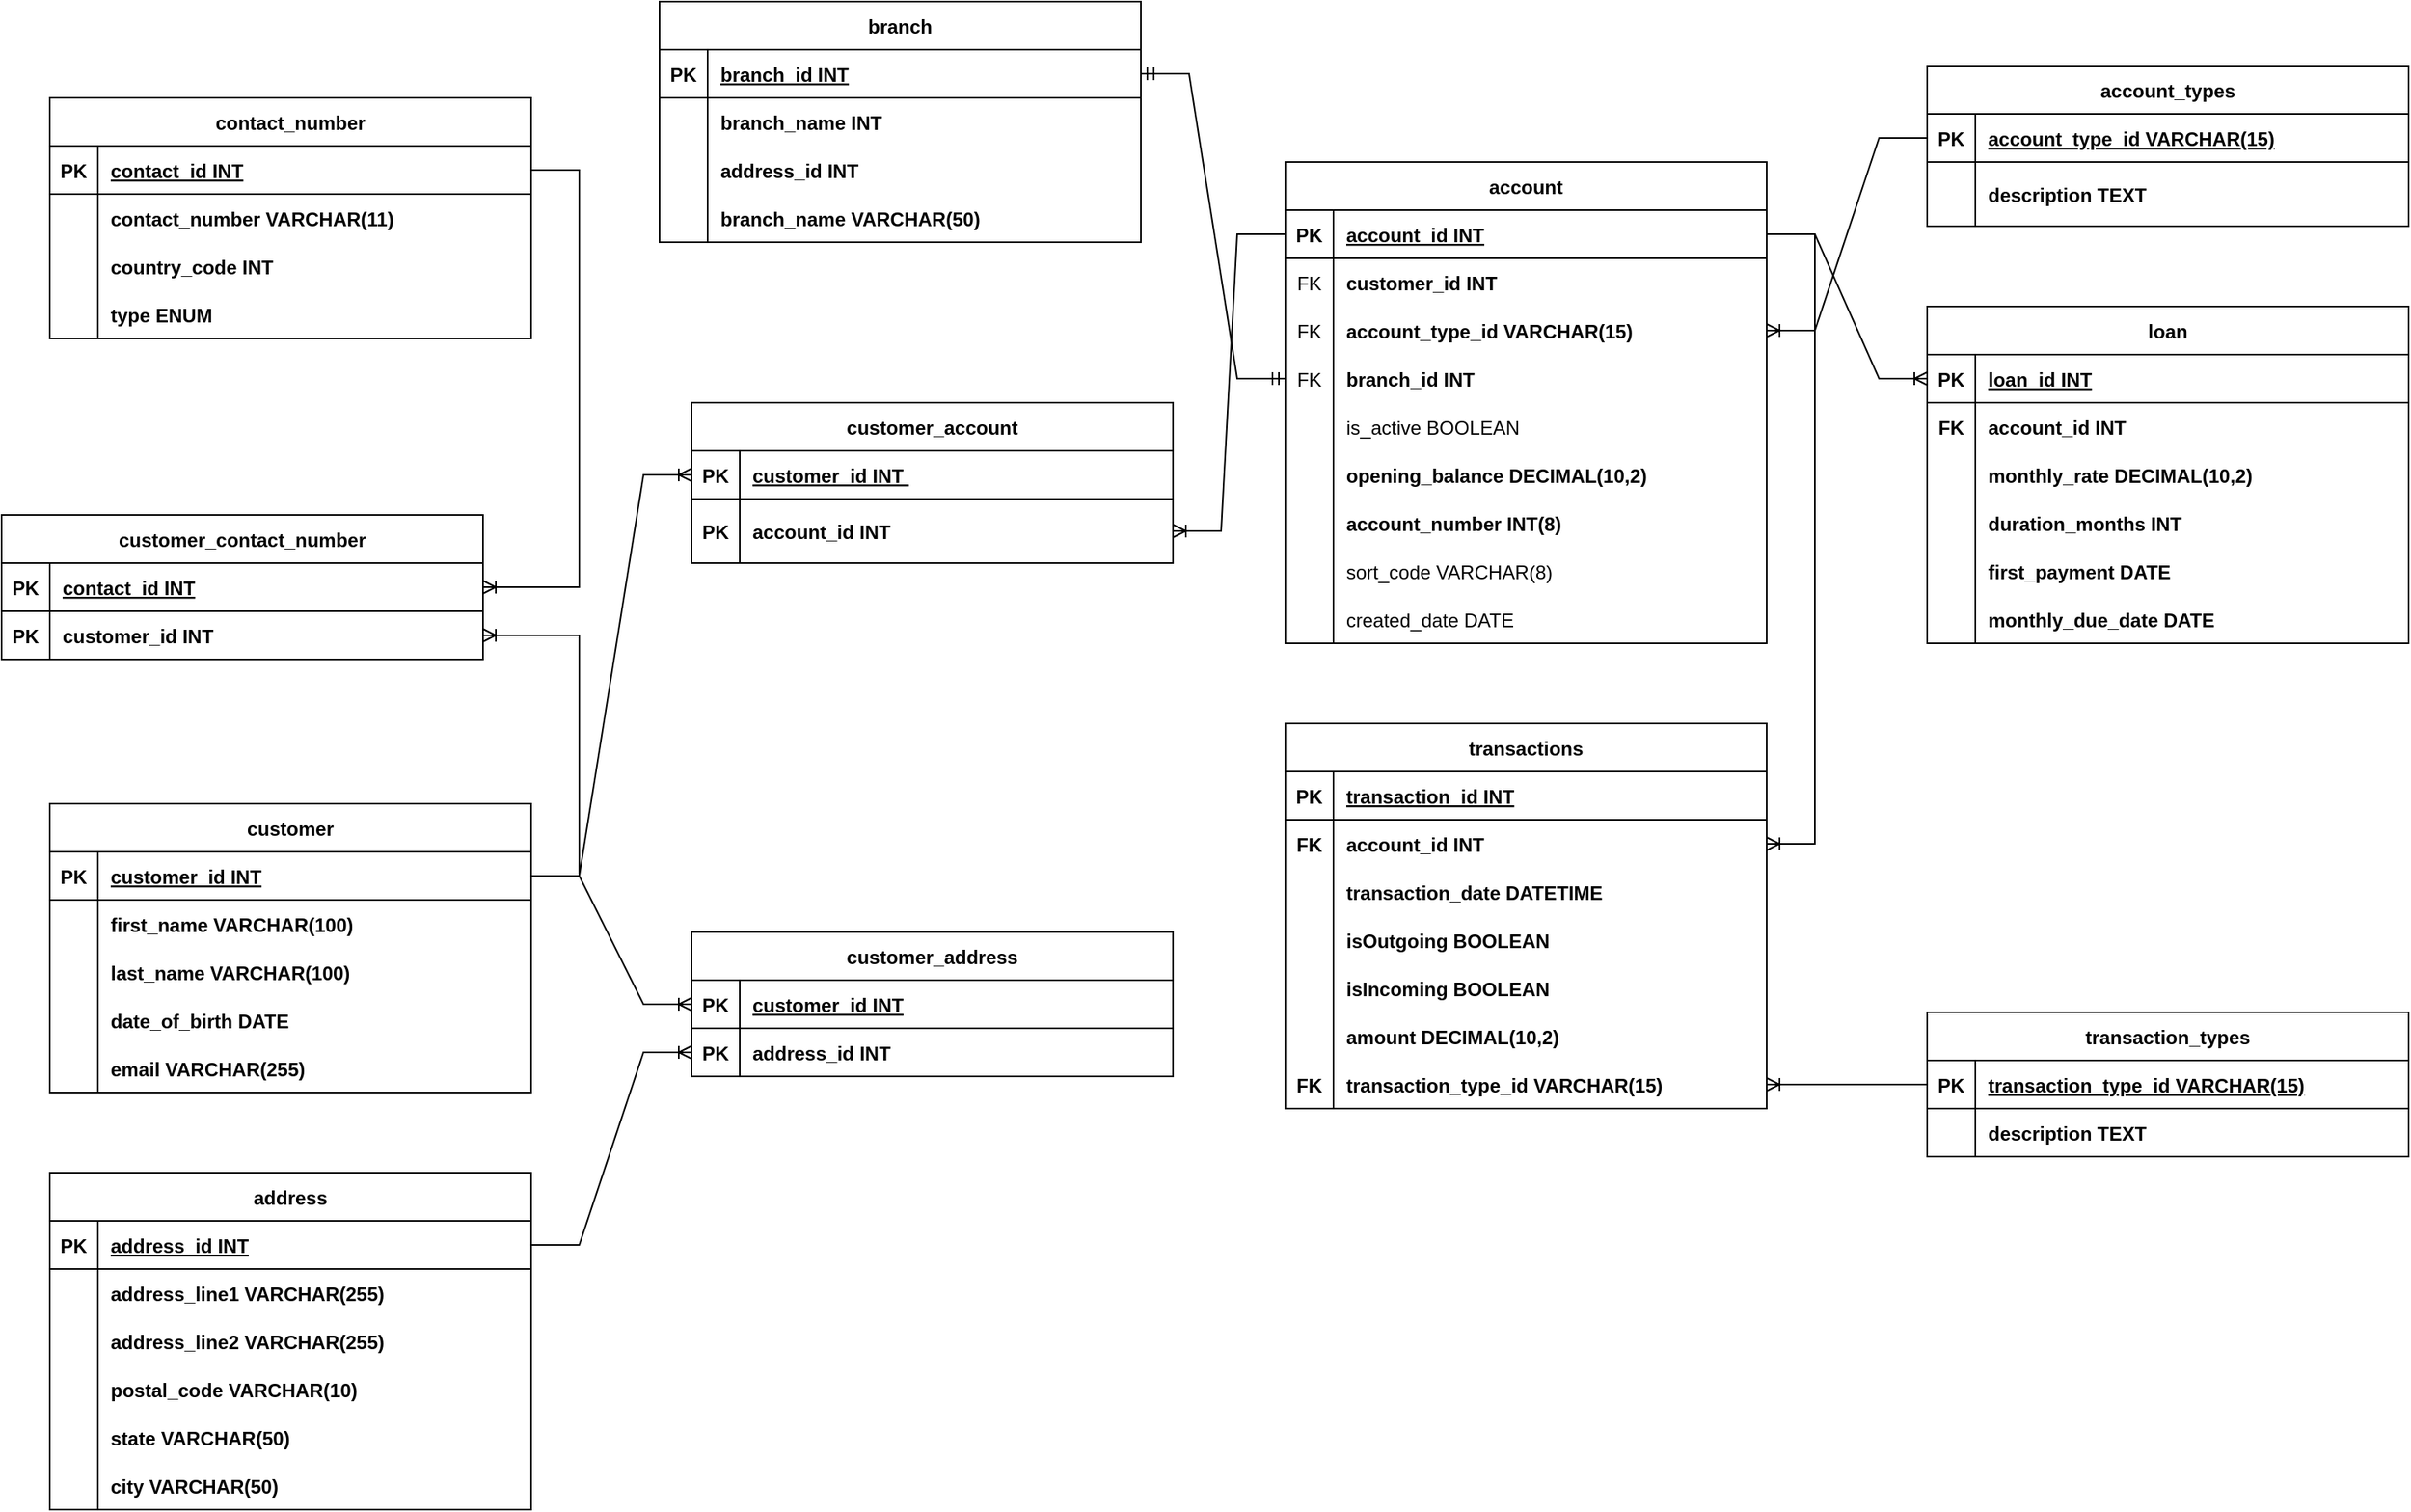 <mxfile version="15.8.7" type="device"><diagram id="R2lEEEUBdFMjLlhIrx00" name="Page-1"><mxGraphModel dx="1240" dy="844" grid="1" gridSize="10" guides="1" tooltips="1" connect="1" arrows="1" fold="1" page="1" pageScale="1" pageWidth="1654" pageHeight="1169" math="0" shadow="0" extFonts="Permanent Marker^https://fonts.googleapis.com/css?family=Permanent+Marker"><root><mxCell id="0"/><mxCell id="1" parent="0"/><mxCell id="C-vyLk0tnHw3VtMMgP7b-23" value="branch" style="shape=table;startSize=30;container=1;collapsible=1;childLayout=tableLayout;fixedRows=1;rowLines=0;fontStyle=1;align=center;resizeLast=1;" parent="1" vertex="1"><mxGeometry x="500" y="40" width="300" height="150" as="geometry"/></mxCell><mxCell id="C-vyLk0tnHw3VtMMgP7b-24" value="" style="shape=partialRectangle;collapsible=0;dropTarget=0;pointerEvents=0;fillColor=none;points=[[0,0.5],[1,0.5]];portConstraint=eastwest;top=0;left=0;right=0;bottom=1;" parent="C-vyLk0tnHw3VtMMgP7b-23" vertex="1"><mxGeometry y="30" width="300" height="30" as="geometry"/></mxCell><mxCell id="C-vyLk0tnHw3VtMMgP7b-25" value="PK" style="shape=partialRectangle;overflow=hidden;connectable=0;fillColor=none;top=0;left=0;bottom=0;right=0;fontStyle=1;" parent="C-vyLk0tnHw3VtMMgP7b-24" vertex="1"><mxGeometry width="30.0" height="30" as="geometry"><mxRectangle width="30.0" height="30" as="alternateBounds"/></mxGeometry></mxCell><mxCell id="C-vyLk0tnHw3VtMMgP7b-26" value="branch_id INT" style="shape=partialRectangle;overflow=hidden;connectable=0;fillColor=none;top=0;left=0;bottom=0;right=0;align=left;spacingLeft=6;fontStyle=5;" parent="C-vyLk0tnHw3VtMMgP7b-24" vertex="1"><mxGeometry x="30.0" width="270.0" height="30" as="geometry"><mxRectangle width="270.0" height="30" as="alternateBounds"/></mxGeometry></mxCell><mxCell id="C-vyLk0tnHw3VtMMgP7b-27" value="" style="shape=partialRectangle;collapsible=0;dropTarget=0;pointerEvents=0;fillColor=none;points=[[0,0.5],[1,0.5]];portConstraint=eastwest;top=0;left=0;right=0;bottom=0;" parent="C-vyLk0tnHw3VtMMgP7b-23" vertex="1"><mxGeometry y="60" width="300" height="30" as="geometry"/></mxCell><mxCell id="C-vyLk0tnHw3VtMMgP7b-28" value="" style="shape=partialRectangle;overflow=hidden;connectable=0;fillColor=none;top=0;left=0;bottom=0;right=0;" parent="C-vyLk0tnHw3VtMMgP7b-27" vertex="1"><mxGeometry width="30.0" height="30" as="geometry"><mxRectangle width="30.0" height="30" as="alternateBounds"/></mxGeometry></mxCell><mxCell id="C-vyLk0tnHw3VtMMgP7b-29" value="branch_name INT" style="shape=partialRectangle;overflow=hidden;connectable=0;fillColor=none;top=0;left=0;bottom=0;right=0;align=left;spacingLeft=6;fontStyle=1" parent="C-vyLk0tnHw3VtMMgP7b-27" vertex="1"><mxGeometry x="30.0" width="270.0" height="30" as="geometry"><mxRectangle width="270.0" height="30" as="alternateBounds"/></mxGeometry></mxCell><mxCell id="UVij-oTpsw21iwRwwOI3-15" value="" style="shape=partialRectangle;collapsible=0;dropTarget=0;pointerEvents=0;fillColor=none;points=[[0,0.5],[1,0.5]];portConstraint=eastwest;top=0;left=0;right=0;bottom=0;" parent="C-vyLk0tnHw3VtMMgP7b-23" vertex="1"><mxGeometry y="90" width="300" height="30" as="geometry"/></mxCell><mxCell id="UVij-oTpsw21iwRwwOI3-16" value="" style="shape=partialRectangle;overflow=hidden;connectable=0;fillColor=none;top=0;left=0;bottom=0;right=0;" parent="UVij-oTpsw21iwRwwOI3-15" vertex="1"><mxGeometry width="30.0" height="30" as="geometry"><mxRectangle width="30.0" height="30" as="alternateBounds"/></mxGeometry></mxCell><mxCell id="UVij-oTpsw21iwRwwOI3-17" value="address_id INT" style="shape=partialRectangle;overflow=hidden;connectable=0;fillColor=none;top=0;left=0;bottom=0;right=0;align=left;spacingLeft=6;fontStyle=1" parent="UVij-oTpsw21iwRwwOI3-15" vertex="1"><mxGeometry x="30.0" width="270.0" height="30" as="geometry"><mxRectangle width="270.0" height="30" as="alternateBounds"/></mxGeometry></mxCell><mxCell id="UVij-oTpsw21iwRwwOI3-18" value="" style="shape=partialRectangle;collapsible=0;dropTarget=0;pointerEvents=0;fillColor=none;points=[[0,0.5],[1,0.5]];portConstraint=eastwest;top=0;left=0;right=0;bottom=0;" parent="C-vyLk0tnHw3VtMMgP7b-23" vertex="1"><mxGeometry y="120" width="300" height="30" as="geometry"/></mxCell><mxCell id="UVij-oTpsw21iwRwwOI3-19" value="" style="shape=partialRectangle;overflow=hidden;connectable=0;fillColor=none;top=0;left=0;bottom=0;right=0;" parent="UVij-oTpsw21iwRwwOI3-18" vertex="1"><mxGeometry width="30.0" height="30" as="geometry"><mxRectangle width="30.0" height="30" as="alternateBounds"/></mxGeometry></mxCell><mxCell id="UVij-oTpsw21iwRwwOI3-20" value="branch_name VARCHAR(50)" style="shape=partialRectangle;overflow=hidden;connectable=0;fillColor=none;top=0;left=0;bottom=0;right=0;align=left;spacingLeft=6;fontStyle=1" parent="UVij-oTpsw21iwRwwOI3-18" vertex="1"><mxGeometry x="30.0" width="270.0" height="30" as="geometry"><mxRectangle width="270.0" height="30" as="alternateBounds"/></mxGeometry></mxCell><mxCell id="UVij-oTpsw21iwRwwOI3-47" value="customer" style="shape=table;startSize=30;container=1;collapsible=1;childLayout=tableLayout;fixedRows=1;rowLines=0;fontStyle=1;align=center;resizeLast=1;" parent="1" vertex="1"><mxGeometry x="120" y="540" width="300" height="180" as="geometry"/></mxCell><mxCell id="UVij-oTpsw21iwRwwOI3-48" value="" style="shape=partialRectangle;collapsible=0;dropTarget=0;pointerEvents=0;fillColor=none;top=0;left=0;bottom=1;right=0;points=[[0,0.5],[1,0.5]];portConstraint=eastwest;" parent="UVij-oTpsw21iwRwwOI3-47" vertex="1"><mxGeometry y="30" width="300" height="30" as="geometry"/></mxCell><mxCell id="UVij-oTpsw21iwRwwOI3-49" value="PK" style="shape=partialRectangle;connectable=0;fillColor=none;top=0;left=0;bottom=0;right=0;fontStyle=1;overflow=hidden;" parent="UVij-oTpsw21iwRwwOI3-48" vertex="1"><mxGeometry width="30" height="30" as="geometry"><mxRectangle width="30" height="30" as="alternateBounds"/></mxGeometry></mxCell><mxCell id="UVij-oTpsw21iwRwwOI3-50" value="customer_id INT" style="shape=partialRectangle;connectable=0;fillColor=none;top=0;left=0;bottom=0;right=0;align=left;spacingLeft=6;fontStyle=5;overflow=hidden;" parent="UVij-oTpsw21iwRwwOI3-48" vertex="1"><mxGeometry x="30" width="270" height="30" as="geometry"><mxRectangle width="270" height="30" as="alternateBounds"/></mxGeometry></mxCell><mxCell id="UVij-oTpsw21iwRwwOI3-51" value="" style="shape=partialRectangle;collapsible=0;dropTarget=0;pointerEvents=0;fillColor=none;top=0;left=0;bottom=0;right=0;points=[[0,0.5],[1,0.5]];portConstraint=eastwest;" parent="UVij-oTpsw21iwRwwOI3-47" vertex="1"><mxGeometry y="60" width="300" height="30" as="geometry"/></mxCell><mxCell id="UVij-oTpsw21iwRwwOI3-52" value="" style="shape=partialRectangle;connectable=0;fillColor=none;top=0;left=0;bottom=0;right=0;editable=1;overflow=hidden;" parent="UVij-oTpsw21iwRwwOI3-51" vertex="1"><mxGeometry width="30" height="30" as="geometry"><mxRectangle width="30" height="30" as="alternateBounds"/></mxGeometry></mxCell><mxCell id="UVij-oTpsw21iwRwwOI3-53" value="first_name VARCHAR(100)" style="shape=partialRectangle;connectable=0;fillColor=none;top=0;left=0;bottom=0;right=0;align=left;spacingLeft=6;overflow=hidden;fontStyle=1" parent="UVij-oTpsw21iwRwwOI3-51" vertex="1"><mxGeometry x="30" width="270" height="30" as="geometry"><mxRectangle width="270" height="30" as="alternateBounds"/></mxGeometry></mxCell><mxCell id="UVij-oTpsw21iwRwwOI3-54" value="" style="shape=partialRectangle;collapsible=0;dropTarget=0;pointerEvents=0;fillColor=none;top=0;left=0;bottom=0;right=0;points=[[0,0.5],[1,0.5]];portConstraint=eastwest;" parent="UVij-oTpsw21iwRwwOI3-47" vertex="1"><mxGeometry y="90" width="300" height="30" as="geometry"/></mxCell><mxCell id="UVij-oTpsw21iwRwwOI3-55" value="" style="shape=partialRectangle;connectable=0;fillColor=none;top=0;left=0;bottom=0;right=0;editable=1;overflow=hidden;" parent="UVij-oTpsw21iwRwwOI3-54" vertex="1"><mxGeometry width="30" height="30" as="geometry"><mxRectangle width="30" height="30" as="alternateBounds"/></mxGeometry></mxCell><mxCell id="UVij-oTpsw21iwRwwOI3-56" value="last_name VARCHAR(100)" style="shape=partialRectangle;connectable=0;fillColor=none;top=0;left=0;bottom=0;right=0;align=left;spacingLeft=6;overflow=hidden;fontStyle=1" parent="UVij-oTpsw21iwRwwOI3-54" vertex="1"><mxGeometry x="30" width="270" height="30" as="geometry"><mxRectangle width="270" height="30" as="alternateBounds"/></mxGeometry></mxCell><mxCell id="UVij-oTpsw21iwRwwOI3-57" value="" style="shape=partialRectangle;collapsible=0;dropTarget=0;pointerEvents=0;fillColor=none;top=0;left=0;bottom=0;right=0;points=[[0,0.5],[1,0.5]];portConstraint=eastwest;" parent="UVij-oTpsw21iwRwwOI3-47" vertex="1"><mxGeometry y="120" width="300" height="30" as="geometry"/></mxCell><mxCell id="UVij-oTpsw21iwRwwOI3-58" value="" style="shape=partialRectangle;connectable=0;fillColor=none;top=0;left=0;bottom=0;right=0;editable=1;overflow=hidden;" parent="UVij-oTpsw21iwRwwOI3-57" vertex="1"><mxGeometry width="30" height="30" as="geometry"><mxRectangle width="30" height="30" as="alternateBounds"/></mxGeometry></mxCell><mxCell id="UVij-oTpsw21iwRwwOI3-59" value="date_of_birth DATE" style="shape=partialRectangle;connectable=0;fillColor=none;top=0;left=0;bottom=0;right=0;align=left;spacingLeft=6;overflow=hidden;fontStyle=1" parent="UVij-oTpsw21iwRwwOI3-57" vertex="1"><mxGeometry x="30" width="270" height="30" as="geometry"><mxRectangle width="270" height="30" as="alternateBounds"/></mxGeometry></mxCell><mxCell id="UVij-oTpsw21iwRwwOI3-73" value="" style="shape=partialRectangle;collapsible=0;dropTarget=0;pointerEvents=0;fillColor=none;top=0;left=0;bottom=0;right=0;points=[[0,0.5],[1,0.5]];portConstraint=eastwest;" parent="UVij-oTpsw21iwRwwOI3-47" vertex="1"><mxGeometry y="150" width="300" height="30" as="geometry"/></mxCell><mxCell id="UVij-oTpsw21iwRwwOI3-74" value="" style="shape=partialRectangle;connectable=0;fillColor=none;top=0;left=0;bottom=0;right=0;editable=1;overflow=hidden;" parent="UVij-oTpsw21iwRwwOI3-73" vertex="1"><mxGeometry width="30" height="30" as="geometry"><mxRectangle width="30" height="30" as="alternateBounds"/></mxGeometry></mxCell><mxCell id="UVij-oTpsw21iwRwwOI3-75" value="email VARCHAR(255)" style="shape=partialRectangle;connectable=0;fillColor=none;top=0;left=0;bottom=0;right=0;align=left;spacingLeft=6;overflow=hidden;fontStyle=1" parent="UVij-oTpsw21iwRwwOI3-73" vertex="1"><mxGeometry x="30" width="270" height="30" as="geometry"><mxRectangle width="270" height="30" as="alternateBounds"/></mxGeometry></mxCell><mxCell id="UVij-oTpsw21iwRwwOI3-60" value="account" style="shape=table;startSize=30;container=1;collapsible=1;childLayout=tableLayout;fixedRows=1;rowLines=0;fontStyle=1;align=center;resizeLast=1;" parent="1" vertex="1"><mxGeometry x="890" y="140" width="300" height="300" as="geometry"/></mxCell><mxCell id="UVij-oTpsw21iwRwwOI3-61" value="" style="shape=partialRectangle;collapsible=0;dropTarget=0;pointerEvents=0;fillColor=none;top=0;left=0;bottom=1;right=0;points=[[0,0.5],[1,0.5]];portConstraint=eastwest;" parent="UVij-oTpsw21iwRwwOI3-60" vertex="1"><mxGeometry y="30" width="300" height="30" as="geometry"/></mxCell><mxCell id="UVij-oTpsw21iwRwwOI3-62" value="PK" style="shape=partialRectangle;connectable=0;fillColor=none;top=0;left=0;bottom=0;right=0;fontStyle=1;overflow=hidden;" parent="UVij-oTpsw21iwRwwOI3-61" vertex="1"><mxGeometry width="30" height="30" as="geometry"><mxRectangle width="30" height="30" as="alternateBounds"/></mxGeometry></mxCell><mxCell id="UVij-oTpsw21iwRwwOI3-63" value="account_id INT" style="shape=partialRectangle;connectable=0;fillColor=none;top=0;left=0;bottom=0;right=0;align=left;spacingLeft=6;fontStyle=5;overflow=hidden;" parent="UVij-oTpsw21iwRwwOI3-61" vertex="1"><mxGeometry x="30" width="270" height="30" as="geometry"><mxRectangle width="270" height="30" as="alternateBounds"/></mxGeometry></mxCell><mxCell id="UVij-oTpsw21iwRwwOI3-64" value="" style="shape=partialRectangle;collapsible=0;dropTarget=0;pointerEvents=0;fillColor=none;top=0;left=0;bottom=0;right=0;points=[[0,0.5],[1,0.5]];portConstraint=eastwest;" parent="UVij-oTpsw21iwRwwOI3-60" vertex="1"><mxGeometry y="60" width="300" height="30" as="geometry"/></mxCell><mxCell id="UVij-oTpsw21iwRwwOI3-65" value="FK" style="shape=partialRectangle;connectable=0;fillColor=none;top=0;left=0;bottom=0;right=0;editable=1;overflow=hidden;" parent="UVij-oTpsw21iwRwwOI3-64" vertex="1"><mxGeometry width="30" height="30" as="geometry"><mxRectangle width="30" height="30" as="alternateBounds"/></mxGeometry></mxCell><mxCell id="UVij-oTpsw21iwRwwOI3-66" value="customer_id INT" style="shape=partialRectangle;connectable=0;fillColor=none;top=0;left=0;bottom=0;right=0;align=left;spacingLeft=6;overflow=hidden;fontStyle=1" parent="UVij-oTpsw21iwRwwOI3-64" vertex="1"><mxGeometry x="30" width="270" height="30" as="geometry"><mxRectangle width="270" height="30" as="alternateBounds"/></mxGeometry></mxCell><mxCell id="UVij-oTpsw21iwRwwOI3-67" value="" style="shape=partialRectangle;collapsible=0;dropTarget=0;pointerEvents=0;fillColor=none;top=0;left=0;bottom=0;right=0;points=[[0,0.5],[1,0.5]];portConstraint=eastwest;" parent="UVij-oTpsw21iwRwwOI3-60" vertex="1"><mxGeometry y="90" width="300" height="30" as="geometry"/></mxCell><mxCell id="UVij-oTpsw21iwRwwOI3-68" value="FK" style="shape=partialRectangle;connectable=0;fillColor=none;top=0;left=0;bottom=0;right=0;editable=1;overflow=hidden;" parent="UVij-oTpsw21iwRwwOI3-67" vertex="1"><mxGeometry width="30" height="30" as="geometry"><mxRectangle width="30" height="30" as="alternateBounds"/></mxGeometry></mxCell><mxCell id="UVij-oTpsw21iwRwwOI3-69" value="account_type_id VARCHAR(15)" style="shape=partialRectangle;connectable=0;fillColor=none;top=0;left=0;bottom=0;right=0;align=left;spacingLeft=6;overflow=hidden;fontStyle=1" parent="UVij-oTpsw21iwRwwOI3-67" vertex="1"><mxGeometry x="30" width="270" height="30" as="geometry"><mxRectangle width="270" height="30" as="alternateBounds"/></mxGeometry></mxCell><mxCell id="UVij-oTpsw21iwRwwOI3-70" value="" style="shape=partialRectangle;collapsible=0;dropTarget=0;pointerEvents=0;fillColor=none;top=0;left=0;bottom=0;right=0;points=[[0,0.5],[1,0.5]];portConstraint=eastwest;" parent="UVij-oTpsw21iwRwwOI3-60" vertex="1"><mxGeometry y="120" width="300" height="30" as="geometry"/></mxCell><mxCell id="UVij-oTpsw21iwRwwOI3-71" value="FK" style="shape=partialRectangle;connectable=0;fillColor=none;top=0;left=0;bottom=0;right=0;editable=1;overflow=hidden;" parent="UVij-oTpsw21iwRwwOI3-70" vertex="1"><mxGeometry width="30" height="30" as="geometry"><mxRectangle width="30" height="30" as="alternateBounds"/></mxGeometry></mxCell><mxCell id="UVij-oTpsw21iwRwwOI3-72" value="branch_id INT" style="shape=partialRectangle;connectable=0;fillColor=none;top=0;left=0;bottom=0;right=0;align=left;spacingLeft=6;overflow=hidden;fontStyle=1" parent="UVij-oTpsw21iwRwwOI3-70" vertex="1"><mxGeometry x="30" width="270" height="30" as="geometry"><mxRectangle width="270" height="30" as="alternateBounds"/></mxGeometry></mxCell><mxCell id="UVij-oTpsw21iwRwwOI3-76" value="" style="shape=partialRectangle;collapsible=0;dropTarget=0;pointerEvents=0;fillColor=none;top=0;left=0;bottom=0;right=0;points=[[0,0.5],[1,0.5]];portConstraint=eastwest;" parent="UVij-oTpsw21iwRwwOI3-60" vertex="1"><mxGeometry y="150" width="300" height="30" as="geometry"/></mxCell><mxCell id="UVij-oTpsw21iwRwwOI3-77" value="" style="shape=partialRectangle;connectable=0;fillColor=none;top=0;left=0;bottom=0;right=0;editable=1;overflow=hidden;" parent="UVij-oTpsw21iwRwwOI3-76" vertex="1"><mxGeometry width="30" height="30" as="geometry"><mxRectangle width="30" height="30" as="alternateBounds"/></mxGeometry></mxCell><mxCell id="UVij-oTpsw21iwRwwOI3-78" value="is_active BOOLEAN" style="shape=partialRectangle;connectable=0;fillColor=none;top=0;left=0;bottom=0;right=0;align=left;spacingLeft=6;overflow=hidden;" parent="UVij-oTpsw21iwRwwOI3-76" vertex="1"><mxGeometry x="30" width="270" height="30" as="geometry"><mxRectangle width="270" height="30" as="alternateBounds"/></mxGeometry></mxCell><mxCell id="UVij-oTpsw21iwRwwOI3-79" value="" style="shape=partialRectangle;collapsible=0;dropTarget=0;pointerEvents=0;fillColor=none;top=0;left=0;bottom=0;right=0;points=[[0,0.5],[1,0.5]];portConstraint=eastwest;" parent="UVij-oTpsw21iwRwwOI3-60" vertex="1"><mxGeometry y="180" width="300" height="30" as="geometry"/></mxCell><mxCell id="UVij-oTpsw21iwRwwOI3-80" value="" style="shape=partialRectangle;connectable=0;fillColor=none;top=0;left=0;bottom=0;right=0;editable=1;overflow=hidden;" parent="UVij-oTpsw21iwRwwOI3-79" vertex="1"><mxGeometry width="30" height="30" as="geometry"><mxRectangle width="30" height="30" as="alternateBounds"/></mxGeometry></mxCell><mxCell id="UVij-oTpsw21iwRwwOI3-81" value="opening_balance DECIMAL(10,2)" style="shape=partialRectangle;connectable=0;fillColor=none;top=0;left=0;bottom=0;right=0;align=left;spacingLeft=6;overflow=hidden;fontStyle=1" parent="UVij-oTpsw21iwRwwOI3-79" vertex="1"><mxGeometry x="30" width="270" height="30" as="geometry"><mxRectangle width="270" height="30" as="alternateBounds"/></mxGeometry></mxCell><mxCell id="UVij-oTpsw21iwRwwOI3-82" value="" style="shape=partialRectangle;collapsible=0;dropTarget=0;pointerEvents=0;fillColor=none;top=0;left=0;bottom=0;right=0;points=[[0,0.5],[1,0.5]];portConstraint=eastwest;" parent="UVij-oTpsw21iwRwwOI3-60" vertex="1"><mxGeometry y="210" width="300" height="30" as="geometry"/></mxCell><mxCell id="UVij-oTpsw21iwRwwOI3-83" value="" style="shape=partialRectangle;connectable=0;fillColor=none;top=0;left=0;bottom=0;right=0;editable=1;overflow=hidden;" parent="UVij-oTpsw21iwRwwOI3-82" vertex="1"><mxGeometry width="30" height="30" as="geometry"><mxRectangle width="30" height="30" as="alternateBounds"/></mxGeometry></mxCell><mxCell id="UVij-oTpsw21iwRwwOI3-84" value="account_number INT(8)" style="shape=partialRectangle;connectable=0;fillColor=none;top=0;left=0;bottom=0;right=0;align=left;spacingLeft=6;overflow=hidden;fontStyle=1" parent="UVij-oTpsw21iwRwwOI3-82" vertex="1"><mxGeometry x="30" width="270" height="30" as="geometry"><mxRectangle width="270" height="30" as="alternateBounds"/></mxGeometry></mxCell><mxCell id="UVij-oTpsw21iwRwwOI3-85" value="" style="shape=partialRectangle;collapsible=0;dropTarget=0;pointerEvents=0;fillColor=none;top=0;left=0;bottom=0;right=0;points=[[0,0.5],[1,0.5]];portConstraint=eastwest;" parent="UVij-oTpsw21iwRwwOI3-60" vertex="1"><mxGeometry y="240" width="300" height="30" as="geometry"/></mxCell><mxCell id="UVij-oTpsw21iwRwwOI3-86" value="" style="shape=partialRectangle;connectable=0;fillColor=none;top=0;left=0;bottom=0;right=0;editable=1;overflow=hidden;" parent="UVij-oTpsw21iwRwwOI3-85" vertex="1"><mxGeometry width="30" height="30" as="geometry"><mxRectangle width="30" height="30" as="alternateBounds"/></mxGeometry></mxCell><mxCell id="UVij-oTpsw21iwRwwOI3-87" value="sort_code VARCHAR(8)" style="shape=partialRectangle;connectable=0;fillColor=none;top=0;left=0;bottom=0;right=0;align=left;spacingLeft=6;overflow=hidden;" parent="UVij-oTpsw21iwRwwOI3-85" vertex="1"><mxGeometry x="30" width="270" height="30" as="geometry"><mxRectangle width="270" height="30" as="alternateBounds"/></mxGeometry></mxCell><mxCell id="UVij-oTpsw21iwRwwOI3-88" value="" style="shape=partialRectangle;collapsible=0;dropTarget=0;pointerEvents=0;fillColor=none;top=0;left=0;bottom=0;right=0;points=[[0,0.5],[1,0.5]];portConstraint=eastwest;" parent="UVij-oTpsw21iwRwwOI3-60" vertex="1"><mxGeometry y="270" width="300" height="30" as="geometry"/></mxCell><mxCell id="UVij-oTpsw21iwRwwOI3-89" value="" style="shape=partialRectangle;connectable=0;fillColor=none;top=0;left=0;bottom=0;right=0;editable=1;overflow=hidden;" parent="UVij-oTpsw21iwRwwOI3-88" vertex="1"><mxGeometry width="30" height="30" as="geometry"><mxRectangle width="30" height="30" as="alternateBounds"/></mxGeometry></mxCell><mxCell id="UVij-oTpsw21iwRwwOI3-90" value="created_date DATE" style="shape=partialRectangle;connectable=0;fillColor=none;top=0;left=0;bottom=0;right=0;align=left;spacingLeft=6;overflow=hidden;" parent="UVij-oTpsw21iwRwwOI3-88" vertex="1"><mxGeometry x="30" width="270" height="30" as="geometry"><mxRectangle width="270" height="30" as="alternateBounds"/></mxGeometry></mxCell><mxCell id="UVij-oTpsw21iwRwwOI3-91" value="customer_account" style="shape=table;startSize=30;container=1;collapsible=1;childLayout=tableLayout;fixedRows=1;rowLines=0;fontStyle=1;align=center;resizeLast=1;" parent="1" vertex="1"><mxGeometry x="520" y="290" width="300" height="100" as="geometry"/></mxCell><mxCell id="UVij-oTpsw21iwRwwOI3-92" value="" style="shape=partialRectangle;collapsible=0;dropTarget=0;pointerEvents=0;fillColor=none;top=0;left=0;bottom=1;right=0;points=[[0,0.5],[1,0.5]];portConstraint=eastwest;" parent="UVij-oTpsw21iwRwwOI3-91" vertex="1"><mxGeometry y="30" width="300" height="30" as="geometry"/></mxCell><mxCell id="UVij-oTpsw21iwRwwOI3-93" value="PK" style="shape=partialRectangle;connectable=0;fillColor=none;top=0;left=0;bottom=0;right=0;fontStyle=1;overflow=hidden;" parent="UVij-oTpsw21iwRwwOI3-92" vertex="1"><mxGeometry width="30" height="30" as="geometry"><mxRectangle width="30" height="30" as="alternateBounds"/></mxGeometry></mxCell><mxCell id="UVij-oTpsw21iwRwwOI3-94" value="customer_id INT " style="shape=partialRectangle;connectable=0;fillColor=none;top=0;left=0;bottom=0;right=0;align=left;spacingLeft=6;fontStyle=5;overflow=hidden;" parent="UVij-oTpsw21iwRwwOI3-92" vertex="1"><mxGeometry x="30" width="270" height="30" as="geometry"><mxRectangle width="270" height="30" as="alternateBounds"/></mxGeometry></mxCell><mxCell id="UVij-oTpsw21iwRwwOI3-95" value="" style="shape=partialRectangle;collapsible=0;dropTarget=0;pointerEvents=0;fillColor=none;top=0;left=0;bottom=0;right=0;points=[[0,0.5],[1,0.5]];portConstraint=eastwest;" parent="UVij-oTpsw21iwRwwOI3-91" vertex="1"><mxGeometry y="60" width="300" height="40" as="geometry"/></mxCell><mxCell id="UVij-oTpsw21iwRwwOI3-96" value="PK" style="shape=partialRectangle;connectable=0;fillColor=none;top=0;left=0;bottom=0;right=0;editable=1;overflow=hidden;fontStyle=1" parent="UVij-oTpsw21iwRwwOI3-95" vertex="1"><mxGeometry width="30" height="40" as="geometry"><mxRectangle width="30" height="40" as="alternateBounds"/></mxGeometry></mxCell><mxCell id="UVij-oTpsw21iwRwwOI3-97" value="account_id INT" style="shape=partialRectangle;connectable=0;fillColor=none;top=0;left=0;bottom=0;right=0;align=left;spacingLeft=6;overflow=hidden;fontStyle=1" parent="UVij-oTpsw21iwRwwOI3-95" vertex="1"><mxGeometry x="30" width="270" height="40" as="geometry"><mxRectangle width="270" height="40" as="alternateBounds"/></mxGeometry></mxCell><mxCell id="UVij-oTpsw21iwRwwOI3-106" value="" style="edgeStyle=entityRelationEdgeStyle;fontSize=12;html=1;endArrow=ERoneToMany;rounded=0;" parent="1" source="UVij-oTpsw21iwRwwOI3-48" target="UVij-oTpsw21iwRwwOI3-92" edge="1"><mxGeometry width="100" height="100" relative="1" as="geometry"><mxPoint x="470" y="350" as="sourcePoint"/><mxPoint x="570" y="250" as="targetPoint"/></mxGeometry></mxCell><mxCell id="UVij-oTpsw21iwRwwOI3-107" value="" style="edgeStyle=entityRelationEdgeStyle;fontSize=12;html=1;endArrow=ERmandOne;startArrow=ERmandOne;rounded=0;" parent="1" source="UVij-oTpsw21iwRwwOI3-70" target="C-vyLk0tnHw3VtMMgP7b-24" edge="1"><mxGeometry width="100" height="100" relative="1" as="geometry"><mxPoint x="220" y="150" as="sourcePoint"/><mxPoint x="320" y="50" as="targetPoint"/></mxGeometry></mxCell><mxCell id="UVij-oTpsw21iwRwwOI3-112" value="" style="edgeStyle=entityRelationEdgeStyle;fontSize=12;html=1;endArrow=ERoneToMany;rounded=0;" parent="1" source="UVij-oTpsw21iwRwwOI3-61" target="UVij-oTpsw21iwRwwOI3-95" edge="1"><mxGeometry width="100" height="100" relative="1" as="geometry"><mxPoint x="640" y="390" as="sourcePoint"/><mxPoint x="740" y="290" as="targetPoint"/></mxGeometry></mxCell><mxCell id="UVij-oTpsw21iwRwwOI3-113" value="account_types" style="shape=table;startSize=30;container=1;collapsible=1;childLayout=tableLayout;fixedRows=1;rowLines=0;fontStyle=1;align=center;resizeLast=1;" parent="1" vertex="1"><mxGeometry x="1290" y="80" width="300" height="100" as="geometry"/></mxCell><mxCell id="UVij-oTpsw21iwRwwOI3-114" value="" style="shape=partialRectangle;collapsible=0;dropTarget=0;pointerEvents=0;fillColor=none;top=0;left=0;bottom=1;right=0;points=[[0,0.5],[1,0.5]];portConstraint=eastwest;" parent="UVij-oTpsw21iwRwwOI3-113" vertex="1"><mxGeometry y="30" width="300" height="30" as="geometry"/></mxCell><mxCell id="UVij-oTpsw21iwRwwOI3-115" value="PK" style="shape=partialRectangle;connectable=0;fillColor=none;top=0;left=0;bottom=0;right=0;fontStyle=1;overflow=hidden;" parent="UVij-oTpsw21iwRwwOI3-114" vertex="1"><mxGeometry width="30" height="30" as="geometry"><mxRectangle width="30" height="30" as="alternateBounds"/></mxGeometry></mxCell><mxCell id="UVij-oTpsw21iwRwwOI3-116" value="account_type_id VARCHAR(15)" style="shape=partialRectangle;connectable=0;fillColor=none;top=0;left=0;bottom=0;right=0;align=left;spacingLeft=6;fontStyle=5;overflow=hidden;" parent="UVij-oTpsw21iwRwwOI3-114" vertex="1"><mxGeometry x="30" width="270" height="30" as="geometry"><mxRectangle width="270" height="30" as="alternateBounds"/></mxGeometry></mxCell><mxCell id="UVij-oTpsw21iwRwwOI3-117" value="" style="shape=partialRectangle;collapsible=0;dropTarget=0;pointerEvents=0;fillColor=none;top=0;left=0;bottom=0;right=0;points=[[0,0.5],[1,0.5]];portConstraint=eastwest;" parent="UVij-oTpsw21iwRwwOI3-113" vertex="1"><mxGeometry y="60" width="300" height="40" as="geometry"/></mxCell><mxCell id="UVij-oTpsw21iwRwwOI3-118" value="" style="shape=partialRectangle;connectable=0;fillColor=none;top=0;left=0;bottom=0;right=0;editable=1;overflow=hidden;" parent="UVij-oTpsw21iwRwwOI3-117" vertex="1"><mxGeometry width="30" height="40" as="geometry"><mxRectangle width="30" height="40" as="alternateBounds"/></mxGeometry></mxCell><mxCell id="UVij-oTpsw21iwRwwOI3-119" value="description TEXT" style="shape=partialRectangle;connectable=0;fillColor=none;top=0;left=0;bottom=0;right=0;align=left;spacingLeft=6;overflow=hidden;fontStyle=1" parent="UVij-oTpsw21iwRwwOI3-117" vertex="1"><mxGeometry x="30" width="270" height="40" as="geometry"><mxRectangle width="270" height="40" as="alternateBounds"/></mxGeometry></mxCell><mxCell id="UVij-oTpsw21iwRwwOI3-127" value="customer_address" style="shape=table;startSize=30;container=1;collapsible=1;childLayout=tableLayout;fixedRows=1;rowLines=0;fontStyle=1;align=center;resizeLast=1;" parent="1" vertex="1"><mxGeometry x="520" y="620" width="300" height="90" as="geometry"/></mxCell><mxCell id="UVij-oTpsw21iwRwwOI3-128" value="" style="shape=partialRectangle;collapsible=0;dropTarget=0;pointerEvents=0;fillColor=none;top=0;left=0;bottom=1;right=0;points=[[0,0.5],[1,0.5]];portConstraint=eastwest;" parent="UVij-oTpsw21iwRwwOI3-127" vertex="1"><mxGeometry y="30" width="300" height="30" as="geometry"/></mxCell><mxCell id="UVij-oTpsw21iwRwwOI3-129" value="PK" style="shape=partialRectangle;connectable=0;fillColor=none;top=0;left=0;bottom=0;right=0;fontStyle=1;overflow=hidden;" parent="UVij-oTpsw21iwRwwOI3-128" vertex="1"><mxGeometry width="30" height="30" as="geometry"><mxRectangle width="30" height="30" as="alternateBounds"/></mxGeometry></mxCell><mxCell id="UVij-oTpsw21iwRwwOI3-130" value="customer_id INT" style="shape=partialRectangle;connectable=0;fillColor=none;top=0;left=0;bottom=0;right=0;align=left;spacingLeft=6;fontStyle=5;overflow=hidden;" parent="UVij-oTpsw21iwRwwOI3-128" vertex="1"><mxGeometry x="30" width="270" height="30" as="geometry"><mxRectangle width="270" height="30" as="alternateBounds"/></mxGeometry></mxCell><mxCell id="UVij-oTpsw21iwRwwOI3-131" value="" style="shape=partialRectangle;collapsible=0;dropTarget=0;pointerEvents=0;fillColor=none;top=0;left=0;bottom=0;right=0;points=[[0,0.5],[1,0.5]];portConstraint=eastwest;" parent="UVij-oTpsw21iwRwwOI3-127" vertex="1"><mxGeometry y="60" width="300" height="30" as="geometry"/></mxCell><mxCell id="UVij-oTpsw21iwRwwOI3-132" value="PK" style="shape=partialRectangle;connectable=0;fillColor=none;top=0;left=0;bottom=0;right=0;editable=1;overflow=hidden;fontStyle=1" parent="UVij-oTpsw21iwRwwOI3-131" vertex="1"><mxGeometry width="30" height="30" as="geometry"><mxRectangle width="30" height="30" as="alternateBounds"/></mxGeometry></mxCell><mxCell id="UVij-oTpsw21iwRwwOI3-133" value="address_id INT" style="shape=partialRectangle;connectable=0;fillColor=none;top=0;left=0;bottom=0;right=0;align=left;spacingLeft=6;overflow=hidden;fontStyle=1" parent="UVij-oTpsw21iwRwwOI3-131" vertex="1"><mxGeometry x="30" width="270" height="30" as="geometry"><mxRectangle width="270" height="30" as="alternateBounds"/></mxGeometry></mxCell><mxCell id="UVij-oTpsw21iwRwwOI3-140" value="address" style="shape=table;startSize=30;container=1;collapsible=1;childLayout=tableLayout;fixedRows=1;rowLines=0;fontStyle=1;align=center;resizeLast=1;" parent="1" vertex="1"><mxGeometry x="120" y="770" width="300" height="210" as="geometry"/></mxCell><mxCell id="UVij-oTpsw21iwRwwOI3-141" value="" style="shape=partialRectangle;collapsible=0;dropTarget=0;pointerEvents=0;fillColor=none;top=0;left=0;bottom=1;right=0;points=[[0,0.5],[1,0.5]];portConstraint=eastwest;" parent="UVij-oTpsw21iwRwwOI3-140" vertex="1"><mxGeometry y="30" width="300" height="30" as="geometry"/></mxCell><mxCell id="UVij-oTpsw21iwRwwOI3-142" value="PK" style="shape=partialRectangle;connectable=0;fillColor=none;top=0;left=0;bottom=0;right=0;fontStyle=1;overflow=hidden;" parent="UVij-oTpsw21iwRwwOI3-141" vertex="1"><mxGeometry width="30" height="30" as="geometry"><mxRectangle width="30" height="30" as="alternateBounds"/></mxGeometry></mxCell><mxCell id="UVij-oTpsw21iwRwwOI3-143" value="address_id INT" style="shape=partialRectangle;connectable=0;fillColor=none;top=0;left=0;bottom=0;right=0;align=left;spacingLeft=6;fontStyle=5;overflow=hidden;" parent="UVij-oTpsw21iwRwwOI3-141" vertex="1"><mxGeometry x="30" width="270" height="30" as="geometry"><mxRectangle width="270" height="30" as="alternateBounds"/></mxGeometry></mxCell><mxCell id="UVij-oTpsw21iwRwwOI3-144" value="" style="shape=partialRectangle;collapsible=0;dropTarget=0;pointerEvents=0;fillColor=none;top=0;left=0;bottom=0;right=0;points=[[0,0.5],[1,0.5]];portConstraint=eastwest;" parent="UVij-oTpsw21iwRwwOI3-140" vertex="1"><mxGeometry y="60" width="300" height="30" as="geometry"/></mxCell><mxCell id="UVij-oTpsw21iwRwwOI3-145" value="" style="shape=partialRectangle;connectable=0;fillColor=none;top=0;left=0;bottom=0;right=0;editable=1;overflow=hidden;" parent="UVij-oTpsw21iwRwwOI3-144" vertex="1"><mxGeometry width="30" height="30" as="geometry"><mxRectangle width="30" height="30" as="alternateBounds"/></mxGeometry></mxCell><mxCell id="UVij-oTpsw21iwRwwOI3-146" value="address_line1 VARCHAR(255)" style="shape=partialRectangle;connectable=0;fillColor=none;top=0;left=0;bottom=0;right=0;align=left;spacingLeft=6;overflow=hidden;fontStyle=1" parent="UVij-oTpsw21iwRwwOI3-144" vertex="1"><mxGeometry x="30" width="270" height="30" as="geometry"><mxRectangle width="270" height="30" as="alternateBounds"/></mxGeometry></mxCell><mxCell id="UVij-oTpsw21iwRwwOI3-147" value="" style="shape=partialRectangle;collapsible=0;dropTarget=0;pointerEvents=0;fillColor=none;top=0;left=0;bottom=0;right=0;points=[[0,0.5],[1,0.5]];portConstraint=eastwest;" parent="UVij-oTpsw21iwRwwOI3-140" vertex="1"><mxGeometry y="90" width="300" height="30" as="geometry"/></mxCell><mxCell id="UVij-oTpsw21iwRwwOI3-148" value="" style="shape=partialRectangle;connectable=0;fillColor=none;top=0;left=0;bottom=0;right=0;editable=1;overflow=hidden;" parent="UVij-oTpsw21iwRwwOI3-147" vertex="1"><mxGeometry width="30" height="30" as="geometry"><mxRectangle width="30" height="30" as="alternateBounds"/></mxGeometry></mxCell><mxCell id="UVij-oTpsw21iwRwwOI3-149" value="address_line2 VARCHAR(255)" style="shape=partialRectangle;connectable=0;fillColor=none;top=0;left=0;bottom=0;right=0;align=left;spacingLeft=6;overflow=hidden;fontStyle=1" parent="UVij-oTpsw21iwRwwOI3-147" vertex="1"><mxGeometry x="30" width="270" height="30" as="geometry"><mxRectangle width="270" height="30" as="alternateBounds"/></mxGeometry></mxCell><mxCell id="UVij-oTpsw21iwRwwOI3-150" value="" style="shape=partialRectangle;collapsible=0;dropTarget=0;pointerEvents=0;fillColor=none;top=0;left=0;bottom=0;right=0;points=[[0,0.5],[1,0.5]];portConstraint=eastwest;" parent="UVij-oTpsw21iwRwwOI3-140" vertex="1"><mxGeometry y="120" width="300" height="30" as="geometry"/></mxCell><mxCell id="UVij-oTpsw21iwRwwOI3-151" value="" style="shape=partialRectangle;connectable=0;fillColor=none;top=0;left=0;bottom=0;right=0;editable=1;overflow=hidden;" parent="UVij-oTpsw21iwRwwOI3-150" vertex="1"><mxGeometry width="30" height="30" as="geometry"><mxRectangle width="30" height="30" as="alternateBounds"/></mxGeometry></mxCell><mxCell id="UVij-oTpsw21iwRwwOI3-152" value="postal_code VARCHAR(10)" style="shape=partialRectangle;connectable=0;fillColor=none;top=0;left=0;bottom=0;right=0;align=left;spacingLeft=6;overflow=hidden;fontStyle=1" parent="UVij-oTpsw21iwRwwOI3-150" vertex="1"><mxGeometry x="30" width="270" height="30" as="geometry"><mxRectangle width="270" height="30" as="alternateBounds"/></mxGeometry></mxCell><mxCell id="UVij-oTpsw21iwRwwOI3-153" value="" style="shape=partialRectangle;collapsible=0;dropTarget=0;pointerEvents=0;fillColor=none;top=0;left=0;bottom=0;right=0;points=[[0,0.5],[1,0.5]];portConstraint=eastwest;" parent="UVij-oTpsw21iwRwwOI3-140" vertex="1"><mxGeometry y="150" width="300" height="30" as="geometry"/></mxCell><mxCell id="UVij-oTpsw21iwRwwOI3-154" value="" style="shape=partialRectangle;connectable=0;fillColor=none;top=0;left=0;bottom=0;right=0;editable=1;overflow=hidden;" parent="UVij-oTpsw21iwRwwOI3-153" vertex="1"><mxGeometry width="30" height="30" as="geometry"><mxRectangle width="30" height="30" as="alternateBounds"/></mxGeometry></mxCell><mxCell id="UVij-oTpsw21iwRwwOI3-155" value="state VARCHAR(50)" style="shape=partialRectangle;connectable=0;fillColor=none;top=0;left=0;bottom=0;right=0;align=left;spacingLeft=6;overflow=hidden;fontStyle=1" parent="UVij-oTpsw21iwRwwOI3-153" vertex="1"><mxGeometry x="30" width="270" height="30" as="geometry"><mxRectangle width="270" height="30" as="alternateBounds"/></mxGeometry></mxCell><mxCell id="UVij-oTpsw21iwRwwOI3-156" value="" style="shape=partialRectangle;collapsible=0;dropTarget=0;pointerEvents=0;fillColor=none;top=0;left=0;bottom=0;right=0;points=[[0,0.5],[1,0.5]];portConstraint=eastwest;" parent="UVij-oTpsw21iwRwwOI3-140" vertex="1"><mxGeometry y="180" width="300" height="30" as="geometry"/></mxCell><mxCell id="UVij-oTpsw21iwRwwOI3-157" value="" style="shape=partialRectangle;connectable=0;fillColor=none;top=0;left=0;bottom=0;right=0;editable=1;overflow=hidden;" parent="UVij-oTpsw21iwRwwOI3-156" vertex="1"><mxGeometry width="30" height="30" as="geometry"><mxRectangle width="30" height="30" as="alternateBounds"/></mxGeometry></mxCell><mxCell id="UVij-oTpsw21iwRwwOI3-158" value="city VARCHAR(50)" style="shape=partialRectangle;connectable=0;fillColor=none;top=0;left=0;bottom=0;right=0;align=left;spacingLeft=6;overflow=hidden;fontStyle=1" parent="UVij-oTpsw21iwRwwOI3-156" vertex="1"><mxGeometry x="30" width="270" height="30" as="geometry"><mxRectangle width="270" height="30" as="alternateBounds"/></mxGeometry></mxCell><mxCell id="UVij-oTpsw21iwRwwOI3-159" value="" style="edgeStyle=entityRelationEdgeStyle;fontSize=12;html=1;endArrow=ERoneToMany;rounded=0;" parent="1" source="UVij-oTpsw21iwRwwOI3-48" target="UVij-oTpsw21iwRwwOI3-128" edge="1"><mxGeometry width="100" height="100" relative="1" as="geometry"><mxPoint x="480" y="500" as="sourcePoint"/><mxPoint x="580" y="400" as="targetPoint"/></mxGeometry></mxCell><mxCell id="UVij-oTpsw21iwRwwOI3-162" value="" style="edgeStyle=entityRelationEdgeStyle;fontSize=12;html=1;endArrow=ERoneToMany;rounded=0;" parent="1" source="UVij-oTpsw21iwRwwOI3-141" target="UVij-oTpsw21iwRwwOI3-131" edge="1"><mxGeometry width="100" height="100" relative="1" as="geometry"><mxPoint x="360" y="720" as="sourcePoint"/><mxPoint x="460" y="620" as="targetPoint"/></mxGeometry></mxCell><mxCell id="UVij-oTpsw21iwRwwOI3-163" value="loan" style="shape=table;startSize=30;container=1;collapsible=1;childLayout=tableLayout;fixedRows=1;rowLines=0;fontStyle=1;align=center;resizeLast=1;" parent="1" vertex="1"><mxGeometry x="1290" y="230" width="300" height="210" as="geometry"/></mxCell><mxCell id="UVij-oTpsw21iwRwwOI3-164" value="" style="shape=partialRectangle;collapsible=0;dropTarget=0;pointerEvents=0;fillColor=none;top=0;left=0;bottom=1;right=0;points=[[0,0.5],[1,0.5]];portConstraint=eastwest;" parent="UVij-oTpsw21iwRwwOI3-163" vertex="1"><mxGeometry y="30" width="300" height="30" as="geometry"/></mxCell><mxCell id="UVij-oTpsw21iwRwwOI3-165" value="PK" style="shape=partialRectangle;connectable=0;fillColor=none;top=0;left=0;bottom=0;right=0;fontStyle=1;overflow=hidden;" parent="UVij-oTpsw21iwRwwOI3-164" vertex="1"><mxGeometry width="30" height="30" as="geometry"><mxRectangle width="30" height="30" as="alternateBounds"/></mxGeometry></mxCell><mxCell id="UVij-oTpsw21iwRwwOI3-166" value="loan_id INT" style="shape=partialRectangle;connectable=0;fillColor=none;top=0;left=0;bottom=0;right=0;align=left;spacingLeft=6;fontStyle=5;overflow=hidden;" parent="UVij-oTpsw21iwRwwOI3-164" vertex="1"><mxGeometry x="30" width="270" height="30" as="geometry"><mxRectangle width="270" height="30" as="alternateBounds"/></mxGeometry></mxCell><mxCell id="UVij-oTpsw21iwRwwOI3-167" value="" style="shape=partialRectangle;collapsible=0;dropTarget=0;pointerEvents=0;fillColor=none;top=0;left=0;bottom=0;right=0;points=[[0,0.5],[1,0.5]];portConstraint=eastwest;" parent="UVij-oTpsw21iwRwwOI3-163" vertex="1"><mxGeometry y="60" width="300" height="30" as="geometry"/></mxCell><mxCell id="UVij-oTpsw21iwRwwOI3-168" value="FK" style="shape=partialRectangle;connectable=0;fillColor=none;top=0;left=0;bottom=0;right=0;editable=1;overflow=hidden;fontStyle=1" parent="UVij-oTpsw21iwRwwOI3-167" vertex="1"><mxGeometry width="30" height="30" as="geometry"><mxRectangle width="30" height="30" as="alternateBounds"/></mxGeometry></mxCell><mxCell id="UVij-oTpsw21iwRwwOI3-169" value="account_id INT" style="shape=partialRectangle;connectable=0;fillColor=none;top=0;left=0;bottom=0;right=0;align=left;spacingLeft=6;overflow=hidden;fontStyle=1" parent="UVij-oTpsw21iwRwwOI3-167" vertex="1"><mxGeometry x="30" width="270" height="30" as="geometry"><mxRectangle width="270" height="30" as="alternateBounds"/></mxGeometry></mxCell><mxCell id="UVij-oTpsw21iwRwwOI3-170" value="" style="shape=partialRectangle;collapsible=0;dropTarget=0;pointerEvents=0;fillColor=none;top=0;left=0;bottom=0;right=0;points=[[0,0.5],[1,0.5]];portConstraint=eastwest;" parent="UVij-oTpsw21iwRwwOI3-163" vertex="1"><mxGeometry y="90" width="300" height="30" as="geometry"/></mxCell><mxCell id="UVij-oTpsw21iwRwwOI3-171" value="" style="shape=partialRectangle;connectable=0;fillColor=none;top=0;left=0;bottom=0;right=0;editable=1;overflow=hidden;" parent="UVij-oTpsw21iwRwwOI3-170" vertex="1"><mxGeometry width="30" height="30" as="geometry"><mxRectangle width="30" height="30" as="alternateBounds"/></mxGeometry></mxCell><mxCell id="UVij-oTpsw21iwRwwOI3-172" value="monthly_rate DECIMAL(10,2)" style="shape=partialRectangle;connectable=0;fillColor=none;top=0;left=0;bottom=0;right=0;align=left;spacingLeft=6;overflow=hidden;fontStyle=1" parent="UVij-oTpsw21iwRwwOI3-170" vertex="1"><mxGeometry x="30" width="270" height="30" as="geometry"><mxRectangle width="270" height="30" as="alternateBounds"/></mxGeometry></mxCell><mxCell id="UVij-oTpsw21iwRwwOI3-173" value="" style="shape=partialRectangle;collapsible=0;dropTarget=0;pointerEvents=0;fillColor=none;top=0;left=0;bottom=0;right=0;points=[[0,0.5],[1,0.5]];portConstraint=eastwest;" parent="UVij-oTpsw21iwRwwOI3-163" vertex="1"><mxGeometry y="120" width="300" height="30" as="geometry"/></mxCell><mxCell id="UVij-oTpsw21iwRwwOI3-174" value="" style="shape=partialRectangle;connectable=0;fillColor=none;top=0;left=0;bottom=0;right=0;editable=1;overflow=hidden;" parent="UVij-oTpsw21iwRwwOI3-173" vertex="1"><mxGeometry width="30" height="30" as="geometry"><mxRectangle width="30" height="30" as="alternateBounds"/></mxGeometry></mxCell><mxCell id="UVij-oTpsw21iwRwwOI3-175" value="duration_months INT" style="shape=partialRectangle;connectable=0;fillColor=none;top=0;left=0;bottom=0;right=0;align=left;spacingLeft=6;overflow=hidden;fontStyle=1" parent="UVij-oTpsw21iwRwwOI3-173" vertex="1"><mxGeometry x="30" width="270" height="30" as="geometry"><mxRectangle width="270" height="30" as="alternateBounds"/></mxGeometry></mxCell><mxCell id="UVij-oTpsw21iwRwwOI3-176" value="" style="shape=partialRectangle;collapsible=0;dropTarget=0;pointerEvents=0;fillColor=none;top=0;left=0;bottom=0;right=0;points=[[0,0.5],[1,0.5]];portConstraint=eastwest;" parent="UVij-oTpsw21iwRwwOI3-163" vertex="1"><mxGeometry y="150" width="300" height="30" as="geometry"/></mxCell><mxCell id="UVij-oTpsw21iwRwwOI3-177" value="" style="shape=partialRectangle;connectable=0;fillColor=none;top=0;left=0;bottom=0;right=0;editable=1;overflow=hidden;" parent="UVij-oTpsw21iwRwwOI3-176" vertex="1"><mxGeometry width="30" height="30" as="geometry"><mxRectangle width="30" height="30" as="alternateBounds"/></mxGeometry></mxCell><mxCell id="UVij-oTpsw21iwRwwOI3-178" value="first_payment DATE" style="shape=partialRectangle;connectable=0;fillColor=none;top=0;left=0;bottom=0;right=0;align=left;spacingLeft=6;overflow=hidden;fontStyle=1" parent="UVij-oTpsw21iwRwwOI3-176" vertex="1"><mxGeometry x="30" width="270" height="30" as="geometry"><mxRectangle width="270" height="30" as="alternateBounds"/></mxGeometry></mxCell><mxCell id="UVij-oTpsw21iwRwwOI3-179" value="" style="shape=partialRectangle;collapsible=0;dropTarget=0;pointerEvents=0;fillColor=none;top=0;left=0;bottom=0;right=0;points=[[0,0.5],[1,0.5]];portConstraint=eastwest;" parent="UVij-oTpsw21iwRwwOI3-163" vertex="1"><mxGeometry y="180" width="300" height="30" as="geometry"/></mxCell><mxCell id="UVij-oTpsw21iwRwwOI3-180" value="" style="shape=partialRectangle;connectable=0;fillColor=none;top=0;left=0;bottom=0;right=0;editable=1;overflow=hidden;" parent="UVij-oTpsw21iwRwwOI3-179" vertex="1"><mxGeometry width="30" height="30" as="geometry"><mxRectangle width="30" height="30" as="alternateBounds"/></mxGeometry></mxCell><mxCell id="UVij-oTpsw21iwRwwOI3-181" value="monthly_due_date DATE" style="shape=partialRectangle;connectable=0;fillColor=none;top=0;left=0;bottom=0;right=0;align=left;spacingLeft=6;overflow=hidden;fontStyle=1" parent="UVij-oTpsw21iwRwwOI3-179" vertex="1"><mxGeometry x="30" width="270" height="30" as="geometry"><mxRectangle width="270" height="30" as="alternateBounds"/></mxGeometry></mxCell><mxCell id="UVij-oTpsw21iwRwwOI3-182" value="" style="edgeStyle=entityRelationEdgeStyle;fontSize=12;html=1;endArrow=ERoneToMany;rounded=0;" parent="1" source="UVij-oTpsw21iwRwwOI3-61" target="UVij-oTpsw21iwRwwOI3-164" edge="1"><mxGeometry width="100" height="100" relative="1" as="geometry"><mxPoint x="520" y="830" as="sourcePoint"/><mxPoint x="620" y="730" as="targetPoint"/></mxGeometry></mxCell><mxCell id="UVij-oTpsw21iwRwwOI3-184" value="contact_number" style="shape=table;startSize=30;container=1;collapsible=1;childLayout=tableLayout;fixedRows=1;rowLines=0;fontStyle=1;align=center;resizeLast=1;" parent="1" vertex="1"><mxGeometry x="120" y="100" width="300" height="150" as="geometry"/></mxCell><mxCell id="UVij-oTpsw21iwRwwOI3-185" value="" style="shape=partialRectangle;collapsible=0;dropTarget=0;pointerEvents=0;fillColor=none;top=0;left=0;bottom=1;right=0;points=[[0,0.5],[1,0.5]];portConstraint=eastwest;" parent="UVij-oTpsw21iwRwwOI3-184" vertex="1"><mxGeometry y="30" width="300" height="30" as="geometry"/></mxCell><mxCell id="UVij-oTpsw21iwRwwOI3-186" value="PK" style="shape=partialRectangle;connectable=0;fillColor=none;top=0;left=0;bottom=0;right=0;fontStyle=1;overflow=hidden;" parent="UVij-oTpsw21iwRwwOI3-185" vertex="1"><mxGeometry width="30" height="30" as="geometry"><mxRectangle width="30" height="30" as="alternateBounds"/></mxGeometry></mxCell><mxCell id="UVij-oTpsw21iwRwwOI3-187" value="contact_id INT" style="shape=partialRectangle;connectable=0;fillColor=none;top=0;left=0;bottom=0;right=0;align=left;spacingLeft=6;fontStyle=5;overflow=hidden;" parent="UVij-oTpsw21iwRwwOI3-185" vertex="1"><mxGeometry x="30" width="270" height="30" as="geometry"><mxRectangle width="270" height="30" as="alternateBounds"/></mxGeometry></mxCell><mxCell id="UVij-oTpsw21iwRwwOI3-191" value="" style="shape=partialRectangle;collapsible=0;dropTarget=0;pointerEvents=0;fillColor=none;top=0;left=0;bottom=0;right=0;points=[[0,0.5],[1,0.5]];portConstraint=eastwest;" parent="UVij-oTpsw21iwRwwOI3-184" vertex="1"><mxGeometry y="60" width="300" height="30" as="geometry"/></mxCell><mxCell id="UVij-oTpsw21iwRwwOI3-192" value="" style="shape=partialRectangle;connectable=0;fillColor=none;top=0;left=0;bottom=0;right=0;editable=1;overflow=hidden;" parent="UVij-oTpsw21iwRwwOI3-191" vertex="1"><mxGeometry width="30" height="30" as="geometry"><mxRectangle width="30" height="30" as="alternateBounds"/></mxGeometry></mxCell><mxCell id="UVij-oTpsw21iwRwwOI3-193" value="contact_number VARCHAR(11)" style="shape=partialRectangle;connectable=0;fillColor=none;top=0;left=0;bottom=0;right=0;align=left;spacingLeft=6;overflow=hidden;fontStyle=1" parent="UVij-oTpsw21iwRwwOI3-191" vertex="1"><mxGeometry x="30" width="270" height="30" as="geometry"><mxRectangle width="270" height="30" as="alternateBounds"/></mxGeometry></mxCell><mxCell id="UVij-oTpsw21iwRwwOI3-194" value="" style="shape=partialRectangle;collapsible=0;dropTarget=0;pointerEvents=0;fillColor=none;top=0;left=0;bottom=0;right=0;points=[[0,0.5],[1,0.5]];portConstraint=eastwest;" parent="UVij-oTpsw21iwRwwOI3-184" vertex="1"><mxGeometry y="90" width="300" height="30" as="geometry"/></mxCell><mxCell id="UVij-oTpsw21iwRwwOI3-195" value="" style="shape=partialRectangle;connectable=0;fillColor=none;top=0;left=0;bottom=0;right=0;editable=1;overflow=hidden;" parent="UVij-oTpsw21iwRwwOI3-194" vertex="1"><mxGeometry width="30" height="30" as="geometry"><mxRectangle width="30" height="30" as="alternateBounds"/></mxGeometry></mxCell><mxCell id="UVij-oTpsw21iwRwwOI3-196" value="country_code INT" style="shape=partialRectangle;connectable=0;fillColor=none;top=0;left=0;bottom=0;right=0;align=left;spacingLeft=6;overflow=hidden;fontStyle=1" parent="UVij-oTpsw21iwRwwOI3-194" vertex="1"><mxGeometry x="30" width="270" height="30" as="geometry"><mxRectangle width="270" height="30" as="alternateBounds"/></mxGeometry></mxCell><mxCell id="UVij-oTpsw21iwRwwOI3-197" value="" style="shape=partialRectangle;collapsible=0;dropTarget=0;pointerEvents=0;fillColor=none;top=0;left=0;bottom=0;right=0;points=[[0,0.5],[1,0.5]];portConstraint=eastwest;" parent="UVij-oTpsw21iwRwwOI3-184" vertex="1"><mxGeometry y="120" width="300" height="30" as="geometry"/></mxCell><mxCell id="UVij-oTpsw21iwRwwOI3-198" value="" style="shape=partialRectangle;connectable=0;fillColor=none;top=0;left=0;bottom=0;right=0;editable=1;overflow=hidden;" parent="UVij-oTpsw21iwRwwOI3-197" vertex="1"><mxGeometry width="30" height="30" as="geometry"><mxRectangle width="30" height="30" as="alternateBounds"/></mxGeometry></mxCell><mxCell id="UVij-oTpsw21iwRwwOI3-199" value="type ENUM" style="shape=partialRectangle;connectable=0;fillColor=none;top=0;left=0;bottom=0;right=0;align=left;spacingLeft=6;overflow=hidden;fontStyle=1" parent="UVij-oTpsw21iwRwwOI3-197" vertex="1"><mxGeometry x="30" width="270" height="30" as="geometry"><mxRectangle width="270" height="30" as="alternateBounds"/></mxGeometry></mxCell><mxCell id="UVij-oTpsw21iwRwwOI3-200" value="transactions" style="shape=table;startSize=30;container=1;collapsible=1;childLayout=tableLayout;fixedRows=1;rowLines=0;fontStyle=1;align=center;resizeLast=1;" parent="1" vertex="1"><mxGeometry x="890" y="490" width="300" height="240" as="geometry"/></mxCell><mxCell id="UVij-oTpsw21iwRwwOI3-201" value="" style="shape=partialRectangle;collapsible=0;dropTarget=0;pointerEvents=0;fillColor=none;top=0;left=0;bottom=1;right=0;points=[[0,0.5],[1,0.5]];portConstraint=eastwest;" parent="UVij-oTpsw21iwRwwOI3-200" vertex="1"><mxGeometry y="30" width="300" height="30" as="geometry"/></mxCell><mxCell id="UVij-oTpsw21iwRwwOI3-202" value="PK" style="shape=partialRectangle;connectable=0;fillColor=none;top=0;left=0;bottom=0;right=0;fontStyle=1;overflow=hidden;" parent="UVij-oTpsw21iwRwwOI3-201" vertex="1"><mxGeometry width="30" height="30" as="geometry"><mxRectangle width="30" height="30" as="alternateBounds"/></mxGeometry></mxCell><mxCell id="UVij-oTpsw21iwRwwOI3-203" value="transaction_id INT" style="shape=partialRectangle;connectable=0;fillColor=none;top=0;left=0;bottom=0;right=0;align=left;spacingLeft=6;fontStyle=5;overflow=hidden;" parent="UVij-oTpsw21iwRwwOI3-201" vertex="1"><mxGeometry x="30" width="270" height="30" as="geometry"><mxRectangle width="270" height="30" as="alternateBounds"/></mxGeometry></mxCell><mxCell id="UVij-oTpsw21iwRwwOI3-204" value="" style="shape=partialRectangle;collapsible=0;dropTarget=0;pointerEvents=0;fillColor=none;top=0;left=0;bottom=0;right=0;points=[[0,0.5],[1,0.5]];portConstraint=eastwest;" parent="UVij-oTpsw21iwRwwOI3-200" vertex="1"><mxGeometry y="60" width="300" height="30" as="geometry"/></mxCell><mxCell id="UVij-oTpsw21iwRwwOI3-205" value="FK" style="shape=partialRectangle;connectable=0;fillColor=none;top=0;left=0;bottom=0;right=0;editable=1;overflow=hidden;fontStyle=1" parent="UVij-oTpsw21iwRwwOI3-204" vertex="1"><mxGeometry width="30" height="30" as="geometry"><mxRectangle width="30" height="30" as="alternateBounds"/></mxGeometry></mxCell><mxCell id="UVij-oTpsw21iwRwwOI3-206" value="account_id INT" style="shape=partialRectangle;connectable=0;fillColor=none;top=0;left=0;bottom=0;right=0;align=left;spacingLeft=6;overflow=hidden;fontStyle=1" parent="UVij-oTpsw21iwRwwOI3-204" vertex="1"><mxGeometry x="30" width="270" height="30" as="geometry"><mxRectangle width="270" height="30" as="alternateBounds"/></mxGeometry></mxCell><mxCell id="UVij-oTpsw21iwRwwOI3-207" value="" style="shape=partialRectangle;collapsible=0;dropTarget=0;pointerEvents=0;fillColor=none;top=0;left=0;bottom=0;right=0;points=[[0,0.5],[1,0.5]];portConstraint=eastwest;" parent="UVij-oTpsw21iwRwwOI3-200" vertex="1"><mxGeometry y="90" width="300" height="30" as="geometry"/></mxCell><mxCell id="UVij-oTpsw21iwRwwOI3-208" value="" style="shape=partialRectangle;connectable=0;fillColor=none;top=0;left=0;bottom=0;right=0;editable=1;overflow=hidden;" parent="UVij-oTpsw21iwRwwOI3-207" vertex="1"><mxGeometry width="30" height="30" as="geometry"><mxRectangle width="30" height="30" as="alternateBounds"/></mxGeometry></mxCell><mxCell id="UVij-oTpsw21iwRwwOI3-209" value="transaction_date DATETIME" style="shape=partialRectangle;connectable=0;fillColor=none;top=0;left=0;bottom=0;right=0;align=left;spacingLeft=6;overflow=hidden;fontStyle=1" parent="UVij-oTpsw21iwRwwOI3-207" vertex="1"><mxGeometry x="30" width="270" height="30" as="geometry"><mxRectangle width="270" height="30" as="alternateBounds"/></mxGeometry></mxCell><mxCell id="UVij-oTpsw21iwRwwOI3-210" value="" style="shape=partialRectangle;collapsible=0;dropTarget=0;pointerEvents=0;fillColor=none;top=0;left=0;bottom=0;right=0;points=[[0,0.5],[1,0.5]];portConstraint=eastwest;" parent="UVij-oTpsw21iwRwwOI3-200" vertex="1"><mxGeometry y="120" width="300" height="30" as="geometry"/></mxCell><mxCell id="UVij-oTpsw21iwRwwOI3-211" value="" style="shape=partialRectangle;connectable=0;fillColor=none;top=0;left=0;bottom=0;right=0;editable=1;overflow=hidden;" parent="UVij-oTpsw21iwRwwOI3-210" vertex="1"><mxGeometry width="30" height="30" as="geometry"><mxRectangle width="30" height="30" as="alternateBounds"/></mxGeometry></mxCell><mxCell id="UVij-oTpsw21iwRwwOI3-212" value="isOutgoing BOOLEAN" style="shape=partialRectangle;connectable=0;fillColor=none;top=0;left=0;bottom=0;right=0;align=left;spacingLeft=6;overflow=hidden;fontStyle=1" parent="UVij-oTpsw21iwRwwOI3-210" vertex="1"><mxGeometry x="30" width="270" height="30" as="geometry"><mxRectangle width="270" height="30" as="alternateBounds"/></mxGeometry></mxCell><mxCell id="UVij-oTpsw21iwRwwOI3-213" value="" style="shape=partialRectangle;collapsible=0;dropTarget=0;pointerEvents=0;fillColor=none;top=0;left=0;bottom=0;right=0;points=[[0,0.5],[1,0.5]];portConstraint=eastwest;" parent="UVij-oTpsw21iwRwwOI3-200" vertex="1"><mxGeometry y="150" width="300" height="30" as="geometry"/></mxCell><mxCell id="UVij-oTpsw21iwRwwOI3-214" value="" style="shape=partialRectangle;connectable=0;fillColor=none;top=0;left=0;bottom=0;right=0;editable=1;overflow=hidden;" parent="UVij-oTpsw21iwRwwOI3-213" vertex="1"><mxGeometry width="30" height="30" as="geometry"><mxRectangle width="30" height="30" as="alternateBounds"/></mxGeometry></mxCell><mxCell id="UVij-oTpsw21iwRwwOI3-215" value="isIncoming BOOLEAN" style="shape=partialRectangle;connectable=0;fillColor=none;top=0;left=0;bottom=0;right=0;align=left;spacingLeft=6;overflow=hidden;fontStyle=1" parent="UVij-oTpsw21iwRwwOI3-213" vertex="1"><mxGeometry x="30" width="270" height="30" as="geometry"><mxRectangle width="270" height="30" as="alternateBounds"/></mxGeometry></mxCell><mxCell id="UVij-oTpsw21iwRwwOI3-216" value="" style="shape=partialRectangle;collapsible=0;dropTarget=0;pointerEvents=0;fillColor=none;top=0;left=0;bottom=0;right=0;points=[[0,0.5],[1,0.5]];portConstraint=eastwest;" parent="UVij-oTpsw21iwRwwOI3-200" vertex="1"><mxGeometry y="180" width="300" height="30" as="geometry"/></mxCell><mxCell id="UVij-oTpsw21iwRwwOI3-217" value="" style="shape=partialRectangle;connectable=0;fillColor=none;top=0;left=0;bottom=0;right=0;editable=1;overflow=hidden;" parent="UVij-oTpsw21iwRwwOI3-216" vertex="1"><mxGeometry width="30" height="30" as="geometry"><mxRectangle width="30" height="30" as="alternateBounds"/></mxGeometry></mxCell><mxCell id="UVij-oTpsw21iwRwwOI3-218" value="amount DECIMAL(10,2)" style="shape=partialRectangle;connectable=0;fillColor=none;top=0;left=0;bottom=0;right=0;align=left;spacingLeft=6;overflow=hidden;fontStyle=1" parent="UVij-oTpsw21iwRwwOI3-216" vertex="1"><mxGeometry x="30" width="270" height="30" as="geometry"><mxRectangle width="270" height="30" as="alternateBounds"/></mxGeometry></mxCell><mxCell id="UVij-oTpsw21iwRwwOI3-219" value="" style="shape=partialRectangle;collapsible=0;dropTarget=0;pointerEvents=0;fillColor=none;top=0;left=0;bottom=0;right=0;points=[[0,0.5],[1,0.5]];portConstraint=eastwest;" parent="UVij-oTpsw21iwRwwOI3-200" vertex="1"><mxGeometry y="210" width="300" height="30" as="geometry"/></mxCell><mxCell id="UVij-oTpsw21iwRwwOI3-220" value="FK" style="shape=partialRectangle;connectable=0;fillColor=none;top=0;left=0;bottom=0;right=0;editable=1;overflow=hidden;fontStyle=1" parent="UVij-oTpsw21iwRwwOI3-219" vertex="1"><mxGeometry width="30" height="30" as="geometry"><mxRectangle width="30" height="30" as="alternateBounds"/></mxGeometry></mxCell><mxCell id="UVij-oTpsw21iwRwwOI3-221" value="transaction_type_id VARCHAR(15)" style="shape=partialRectangle;connectable=0;fillColor=none;top=0;left=0;bottom=0;right=0;align=left;spacingLeft=6;overflow=hidden;fontStyle=1" parent="UVij-oTpsw21iwRwwOI3-219" vertex="1"><mxGeometry x="30" width="270" height="30" as="geometry"><mxRectangle width="270" height="30" as="alternateBounds"/></mxGeometry></mxCell><mxCell id="UVij-oTpsw21iwRwwOI3-222" value="" style="edgeStyle=entityRelationEdgeStyle;fontSize=12;html=1;endArrow=ERoneToMany;rounded=0;" parent="1" source="UVij-oTpsw21iwRwwOI3-61" target="UVij-oTpsw21iwRwwOI3-204" edge="1"><mxGeometry width="100" height="100" relative="1" as="geometry"><mxPoint x="800" y="480" as="sourcePoint"/><mxPoint x="920" y="400" as="targetPoint"/></mxGeometry></mxCell><mxCell id="UVij-oTpsw21iwRwwOI3-224" value="customer_contact_number" style="shape=table;startSize=30;container=1;collapsible=1;childLayout=tableLayout;fixedRows=1;rowLines=0;fontStyle=1;align=center;resizeLast=1;" parent="1" vertex="1"><mxGeometry x="90" y="360" width="300" height="90" as="geometry"/></mxCell><mxCell id="UVij-oTpsw21iwRwwOI3-225" value="" style="shape=partialRectangle;collapsible=0;dropTarget=0;pointerEvents=0;fillColor=none;top=0;left=0;bottom=1;right=0;points=[[0,0.5],[1,0.5]];portConstraint=eastwest;" parent="UVij-oTpsw21iwRwwOI3-224" vertex="1"><mxGeometry y="30" width="300" height="30" as="geometry"/></mxCell><mxCell id="UVij-oTpsw21iwRwwOI3-226" value="PK" style="shape=partialRectangle;connectable=0;fillColor=none;top=0;left=0;bottom=0;right=0;fontStyle=1;overflow=hidden;" parent="UVij-oTpsw21iwRwwOI3-225" vertex="1"><mxGeometry width="30" height="30" as="geometry"><mxRectangle width="30" height="30" as="alternateBounds"/></mxGeometry></mxCell><mxCell id="UVij-oTpsw21iwRwwOI3-227" value="contact_id INT" style="shape=partialRectangle;connectable=0;fillColor=none;top=0;left=0;bottom=0;right=0;align=left;spacingLeft=6;fontStyle=5;overflow=hidden;" parent="UVij-oTpsw21iwRwwOI3-225" vertex="1"><mxGeometry x="30" width="270" height="30" as="geometry"><mxRectangle width="270" height="30" as="alternateBounds"/></mxGeometry></mxCell><mxCell id="UVij-oTpsw21iwRwwOI3-228" value="" style="shape=partialRectangle;collapsible=0;dropTarget=0;pointerEvents=0;fillColor=none;top=0;left=0;bottom=0;right=0;points=[[0,0.5],[1,0.5]];portConstraint=eastwest;" parent="UVij-oTpsw21iwRwwOI3-224" vertex="1"><mxGeometry y="60" width="300" height="30" as="geometry"/></mxCell><mxCell id="UVij-oTpsw21iwRwwOI3-229" value="PK" style="shape=partialRectangle;connectable=0;fillColor=none;top=0;left=0;bottom=0;right=0;editable=1;overflow=hidden;fontStyle=1" parent="UVij-oTpsw21iwRwwOI3-228" vertex="1"><mxGeometry width="30" height="30" as="geometry"><mxRectangle width="30" height="30" as="alternateBounds"/></mxGeometry></mxCell><mxCell id="UVij-oTpsw21iwRwwOI3-230" value="customer_id INT" style="shape=partialRectangle;connectable=0;fillColor=none;top=0;left=0;bottom=0;right=0;align=left;spacingLeft=6;overflow=hidden;fontStyle=1" parent="UVij-oTpsw21iwRwwOI3-228" vertex="1"><mxGeometry x="30" width="270" height="30" as="geometry"><mxRectangle width="270" height="30" as="alternateBounds"/></mxGeometry></mxCell><mxCell id="UVij-oTpsw21iwRwwOI3-239" value="" style="edgeStyle=entityRelationEdgeStyle;fontSize=12;html=1;endArrow=ERoneToMany;rounded=0;" parent="1" source="UVij-oTpsw21iwRwwOI3-185" target="UVij-oTpsw21iwRwwOI3-225" edge="1"><mxGeometry width="100" height="100" relative="1" as="geometry"><mxPoint x="580" y="550" as="sourcePoint"/><mxPoint x="680" y="450" as="targetPoint"/></mxGeometry></mxCell><mxCell id="UVij-oTpsw21iwRwwOI3-240" value="" style="edgeStyle=entityRelationEdgeStyle;fontSize=12;html=1;endArrow=ERoneToMany;rounded=0;" parent="1" source="UVij-oTpsw21iwRwwOI3-48" target="UVij-oTpsw21iwRwwOI3-228" edge="1"><mxGeometry width="100" height="100" relative="1" as="geometry"><mxPoint y="585" as="sourcePoint"/><mxPoint x="100" y="485" as="targetPoint"/></mxGeometry></mxCell><mxCell id="uWqYVSDDTk_XCVggGKAR-1" value="transaction_types" style="shape=table;startSize=30;container=1;collapsible=1;childLayout=tableLayout;fixedRows=1;rowLines=0;fontStyle=1;align=center;resizeLast=1;" vertex="1" parent="1"><mxGeometry x="1290" y="670" width="300" height="90" as="geometry"/></mxCell><mxCell id="uWqYVSDDTk_XCVggGKAR-2" value="" style="shape=partialRectangle;collapsible=0;dropTarget=0;pointerEvents=0;fillColor=none;top=0;left=0;bottom=1;right=0;points=[[0,0.5],[1,0.5]];portConstraint=eastwest;" vertex="1" parent="uWqYVSDDTk_XCVggGKAR-1"><mxGeometry y="30" width="300" height="30" as="geometry"/></mxCell><mxCell id="uWqYVSDDTk_XCVggGKAR-3" value="PK" style="shape=partialRectangle;connectable=0;fillColor=none;top=0;left=0;bottom=0;right=0;fontStyle=1;overflow=hidden;" vertex="1" parent="uWqYVSDDTk_XCVggGKAR-2"><mxGeometry width="30" height="30" as="geometry"><mxRectangle width="30" height="30" as="alternateBounds"/></mxGeometry></mxCell><mxCell id="uWqYVSDDTk_XCVggGKAR-4" value="transaction_type_id VARCHAR(15)" style="shape=partialRectangle;connectable=0;fillColor=none;top=0;left=0;bottom=0;right=0;align=left;spacingLeft=6;fontStyle=5;overflow=hidden;" vertex="1" parent="uWqYVSDDTk_XCVggGKAR-2"><mxGeometry x="30" width="270" height="30" as="geometry"><mxRectangle width="270" height="30" as="alternateBounds"/></mxGeometry></mxCell><mxCell id="uWqYVSDDTk_XCVggGKAR-5" value="" style="shape=partialRectangle;collapsible=0;dropTarget=0;pointerEvents=0;fillColor=none;top=0;left=0;bottom=0;right=0;points=[[0,0.5],[1,0.5]];portConstraint=eastwest;" vertex="1" parent="uWqYVSDDTk_XCVggGKAR-1"><mxGeometry y="60" width="300" height="30" as="geometry"/></mxCell><mxCell id="uWqYVSDDTk_XCVggGKAR-6" value="" style="shape=partialRectangle;connectable=0;fillColor=none;top=0;left=0;bottom=0;right=0;editable=1;overflow=hidden;" vertex="1" parent="uWqYVSDDTk_XCVggGKAR-5"><mxGeometry width="30" height="30" as="geometry"><mxRectangle width="30" height="30" as="alternateBounds"/></mxGeometry></mxCell><mxCell id="uWqYVSDDTk_XCVggGKAR-7" value="description TEXT" style="shape=partialRectangle;connectable=0;fillColor=none;top=0;left=0;bottom=0;right=0;align=left;spacingLeft=6;overflow=hidden;fontStyle=1" vertex="1" parent="uWqYVSDDTk_XCVggGKAR-5"><mxGeometry x="30" width="270" height="30" as="geometry"><mxRectangle width="270" height="30" as="alternateBounds"/></mxGeometry></mxCell><mxCell id="uWqYVSDDTk_XCVggGKAR-14" value="" style="edgeStyle=entityRelationEdgeStyle;fontSize=12;html=1;endArrow=ERoneToMany;rounded=0;" edge="1" parent="1" source="UVij-oTpsw21iwRwwOI3-114" target="UVij-oTpsw21iwRwwOI3-67"><mxGeometry width="100" height="100" relative="1" as="geometry"><mxPoint x="1260" y="580" as="sourcePoint"/><mxPoint x="1360" y="480" as="targetPoint"/></mxGeometry></mxCell><mxCell id="uWqYVSDDTk_XCVggGKAR-15" value="" style="edgeStyle=entityRelationEdgeStyle;fontSize=12;html=1;endArrow=ERoneToMany;rounded=0;" edge="1" parent="1" source="uWqYVSDDTk_XCVggGKAR-2" target="UVij-oTpsw21iwRwwOI3-219"><mxGeometry width="100" height="100" relative="1" as="geometry"><mxPoint x="1210" y="650" as="sourcePoint"/><mxPoint x="1310" y="550" as="targetPoint"/></mxGeometry></mxCell></root></mxGraphModel></diagram></mxfile>